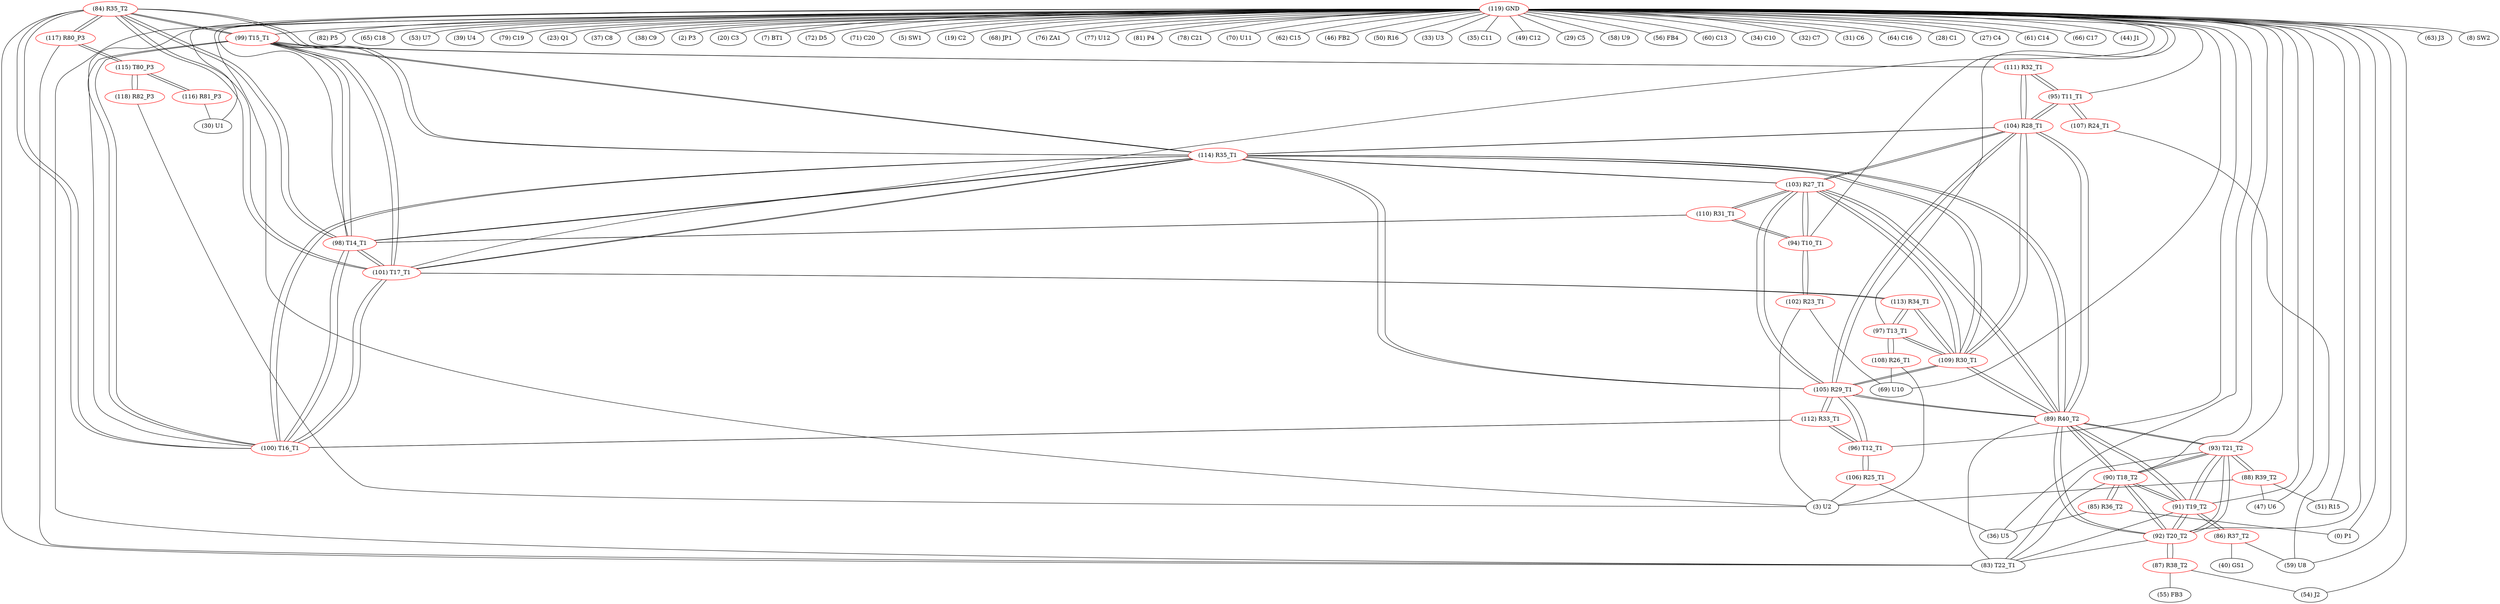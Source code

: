 graph {
	84 [label="(84) R35_T2" color=red]
	99 [label="(99) T15_T1"]
	100 [label="(100) T16_T1"]
	98 [label="(98) T14_T1"]
	101 [label="(101) T17_T1"]
	114 [label="(114) R35_T1"]
	117 [label="(117) R80_P3"]
	83 [label="(83) T22_T1"]
	85 [label="(85) R36_T2" color=red]
	36 [label="(36) U5"]
	0 [label="(0) P1"]
	90 [label="(90) T18_T2"]
	86 [label="(86) R37_T2" color=red]
	59 [label="(59) U8"]
	40 [label="(40) GS1"]
	91 [label="(91) T19_T2"]
	87 [label="(87) R38_T2" color=red]
	55 [label="(55) FB3"]
	54 [label="(54) J2"]
	92 [label="(92) T20_T2"]
	88 [label="(88) R39_T2" color=red]
	47 [label="(47) U6"]
	51 [label="(51) R15"]
	3 [label="(3) U2"]
	93 [label="(93) T21_T2"]
	89 [label="(89) R40_T2" color=red]
	91 [label="(91) T19_T2"]
	92 [label="(92) T20_T2"]
	93 [label="(93) T21_T2"]
	83 [label="(83) T22_T1"]
	90 [label="(90) T18_T2"]
	105 [label="(105) R29_T1"]
	104 [label="(104) R28_T1"]
	109 [label="(109) R30_T1"]
	103 [label="(103) R27_T1"]
	114 [label="(114) R35_T1"]
	90 [label="(90) T18_T2" color=red]
	91 [label="(91) T19_T2"]
	92 [label="(92) T20_T2"]
	93 [label="(93) T21_T2"]
	83 [label="(83) T22_T1"]
	89 [label="(89) R40_T2"]
	85 [label="(85) R36_T2"]
	91 [label="(91) T19_T2" color=red]
	92 [label="(92) T20_T2"]
	93 [label="(93) T21_T2"]
	83 [label="(83) T22_T1"]
	90 [label="(90) T18_T2"]
	89 [label="(89) R40_T2"]
	86 [label="(86) R37_T2"]
	92 [label="(92) T20_T2" color=red]
	91 [label="(91) T19_T2"]
	93 [label="(93) T21_T2"]
	83 [label="(83) T22_T1"]
	90 [label="(90) T18_T2"]
	89 [label="(89) R40_T2"]
	87 [label="(87) R38_T2"]
	93 [label="(93) T21_T2" color=red]
	91 [label="(91) T19_T2"]
	92 [label="(92) T20_T2"]
	83 [label="(83) T22_T1"]
	90 [label="(90) T18_T2"]
	89 [label="(89) R40_T2"]
	88 [label="(88) R39_T2"]
	94 [label="(94) T10_T1" color=red]
	102 [label="(102) R23_T1"]
	103 [label="(103) R27_T1"]
	110 [label="(110) R31_T1"]
	95 [label="(95) T11_T1" color=red]
	107 [label="(107) R24_T1"]
	111 [label="(111) R32_T1"]
	104 [label="(104) R28_T1"]
	96 [label="(96) T12_T1" color=red]
	112 [label="(112) R33_T1"]
	105 [label="(105) R29_T1"]
	106 [label="(106) R25_T1"]
	97 [label="(97) T13_T1" color=red]
	109 [label="(109) R30_T1"]
	113 [label="(113) R34_T1"]
	108 [label="(108) R26_T1"]
	98 [label="(98) T14_T1" color=red]
	99 [label="(99) T15_T1"]
	100 [label="(100) T16_T1"]
	101 [label="(101) T17_T1"]
	84 [label="(84) R35_T2"]
	114 [label="(114) R35_T1"]
	110 [label="(110) R31_T1"]
	99 [label="(99) T15_T1" color=red]
	100 [label="(100) T16_T1"]
	98 [label="(98) T14_T1"]
	101 [label="(101) T17_T1"]
	84 [label="(84) R35_T2"]
	114 [label="(114) R35_T1"]
	111 [label="(111) R32_T1"]
	100 [label="(100) T16_T1" color=red]
	99 [label="(99) T15_T1"]
	98 [label="(98) T14_T1"]
	101 [label="(101) T17_T1"]
	84 [label="(84) R35_T2"]
	114 [label="(114) R35_T1"]
	112 [label="(112) R33_T1"]
	101 [label="(101) T17_T1" color=red]
	99 [label="(99) T15_T1"]
	100 [label="(100) T16_T1"]
	98 [label="(98) T14_T1"]
	84 [label="(84) R35_T2"]
	114 [label="(114) R35_T1"]
	113 [label="(113) R34_T1"]
	102 [label="(102) R23_T1" color=red]
	3 [label="(3) U2"]
	69 [label="(69) U10"]
	94 [label="(94) T10_T1"]
	103 [label="(103) R27_T1" color=red]
	89 [label="(89) R40_T2"]
	105 [label="(105) R29_T1"]
	104 [label="(104) R28_T1"]
	109 [label="(109) R30_T1"]
	114 [label="(114) R35_T1"]
	94 [label="(94) T10_T1"]
	110 [label="(110) R31_T1"]
	104 [label="(104) R28_T1" color=red]
	89 [label="(89) R40_T2"]
	105 [label="(105) R29_T1"]
	109 [label="(109) R30_T1"]
	103 [label="(103) R27_T1"]
	114 [label="(114) R35_T1"]
	111 [label="(111) R32_T1"]
	95 [label="(95) T11_T1"]
	105 [label="(105) R29_T1" color=red]
	89 [label="(89) R40_T2"]
	104 [label="(104) R28_T1"]
	109 [label="(109) R30_T1"]
	103 [label="(103) R27_T1"]
	114 [label="(114) R35_T1"]
	112 [label="(112) R33_T1"]
	96 [label="(96) T12_T1"]
	106 [label="(106) R25_T1" color=red]
	3 [label="(3) U2"]
	36 [label="(36) U5"]
	96 [label="(96) T12_T1"]
	107 [label="(107) R24_T1" color=red]
	59 [label="(59) U8"]
	95 [label="(95) T11_T1"]
	108 [label="(108) R26_T1" color=red]
	3 [label="(3) U2"]
	69 [label="(69) U10"]
	97 [label="(97) T13_T1"]
	109 [label="(109) R30_T1" color=red]
	89 [label="(89) R40_T2"]
	105 [label="(105) R29_T1"]
	104 [label="(104) R28_T1"]
	103 [label="(103) R27_T1"]
	114 [label="(114) R35_T1"]
	113 [label="(113) R34_T1"]
	97 [label="(97) T13_T1"]
	110 [label="(110) R31_T1" color=red]
	103 [label="(103) R27_T1"]
	94 [label="(94) T10_T1"]
	98 [label="(98) T14_T1"]
	111 [label="(111) R32_T1" color=red]
	99 [label="(99) T15_T1"]
	95 [label="(95) T11_T1"]
	104 [label="(104) R28_T1"]
	112 [label="(112) R33_T1" color=red]
	100 [label="(100) T16_T1"]
	96 [label="(96) T12_T1"]
	105 [label="(105) R29_T1"]
	113 [label="(113) R34_T1" color=red]
	101 [label="(101) T17_T1"]
	109 [label="(109) R30_T1"]
	97 [label="(97) T13_T1"]
	114 [label="(114) R35_T1" color=red]
	99 [label="(99) T15_T1"]
	100 [label="(100) T16_T1"]
	98 [label="(98) T14_T1"]
	101 [label="(101) T17_T1"]
	84 [label="(84) R35_T2"]
	89 [label="(89) R40_T2"]
	105 [label="(105) R29_T1"]
	104 [label="(104) R28_T1"]
	109 [label="(109) R30_T1"]
	103 [label="(103) R27_T1"]
	115 [label="(115) T80_P3" color=red]
	116 [label="(116) R81_P3"]
	118 [label="(118) R82_P3"]
	117 [label="(117) R80_P3"]
	116 [label="(116) R81_P3" color=red]
	30 [label="(30) U1"]
	115 [label="(115) T80_P3"]
	117 [label="(117) R80_P3" color=red]
	83 [label="(83) T22_T1"]
	84 [label="(84) R35_T2"]
	115 [label="(115) T80_P3"]
	118 [label="(118) R82_P3" color=red]
	3 [label="(3) U2"]
	115 [label="(115) T80_P3"]
	119 [label="(119) GND" color=red]
	63 [label="(63) J3"]
	8 [label="(8) SW2"]
	0 [label="(0) P1"]
	82 [label="(82) P5"]
	65 [label="(65) C18"]
	53 [label="(53) U7"]
	39 [label="(39) U4"]
	79 [label="(79) C19"]
	23 [label="(23) Q1"]
	37 [label="(37) C8"]
	38 [label="(38) C9"]
	69 [label="(69) U10"]
	36 [label="(36) U5"]
	2 [label="(2) P3"]
	3 [label="(3) U2"]
	20 [label="(20) C3"]
	7 [label="(7) BT1"]
	72 [label="(72) D5"]
	71 [label="(71) C20"]
	5 [label="(5) SW1"]
	19 [label="(19) C2"]
	68 [label="(68) JP1"]
	76 [label="(76) ZA1"]
	77 [label="(77) U12"]
	81 [label="(81) P4"]
	78 [label="(78) C21"]
	70 [label="(70) U11"]
	59 [label="(59) U8"]
	62 [label="(62) C15"]
	46 [label="(46) FB2"]
	50 [label="(50) R16"]
	51 [label="(51) R15"]
	33 [label="(33) U3"]
	35 [label="(35) C11"]
	49 [label="(49) C12"]
	29 [label="(29) C5"]
	58 [label="(58) U9"]
	56 [label="(56) FB4"]
	60 [label="(60) C13"]
	54 [label="(54) J2"]
	34 [label="(34) C10"]
	32 [label="(32) C7"]
	31 [label="(31) C6"]
	64 [label="(64) C16"]
	30 [label="(30) U1"]
	28 [label="(28) C1"]
	27 [label="(27) C4"]
	61 [label="(61) C14"]
	66 [label="(66) C17"]
	44 [label="(44) J1"]
	47 [label="(47) U6"]
	97 [label="(97) T13_T1"]
	90 [label="(90) T18_T2"]
	91 [label="(91) T19_T2"]
	96 [label="(96) T12_T1"]
	99 [label="(99) T15_T1"]
	98 [label="(98) T14_T1"]
	92 [label="(92) T20_T2"]
	93 [label="(93) T21_T2"]
	95 [label="(95) T11_T1"]
	94 [label="(94) T10_T1"]
	83 [label="(83) T22_T1"]
	100 [label="(100) T16_T1"]
	101 [label="(101) T17_T1"]
	84 -- 99
	84 -- 100
	84 -- 98
	84 -- 101
	84 -- 114
	84 -- 117
	84 -- 83
	85 -- 36
	85 -- 0
	85 -- 90
	86 -- 59
	86 -- 40
	86 -- 91
	87 -- 55
	87 -- 54
	87 -- 92
	88 -- 47
	88 -- 51
	88 -- 3
	88 -- 93
	89 -- 91
	89 -- 92
	89 -- 93
	89 -- 83
	89 -- 90
	89 -- 105
	89 -- 104
	89 -- 109
	89 -- 103
	89 -- 114
	90 -- 91
	90 -- 92
	90 -- 93
	90 -- 83
	90 -- 89
	90 -- 85
	91 -- 92
	91 -- 93
	91 -- 83
	91 -- 90
	91 -- 89
	91 -- 86
	92 -- 91
	92 -- 93
	92 -- 83
	92 -- 90
	92 -- 89
	92 -- 87
	93 -- 91
	93 -- 92
	93 -- 83
	93 -- 90
	93 -- 89
	93 -- 88
	94 -- 102
	94 -- 103
	94 -- 110
	95 -- 107
	95 -- 111
	95 -- 104
	96 -- 112
	96 -- 105
	96 -- 106
	97 -- 109
	97 -- 113
	97 -- 108
	98 -- 99
	98 -- 100
	98 -- 101
	98 -- 84
	98 -- 114
	98 -- 110
	99 -- 100
	99 -- 98
	99 -- 101
	99 -- 84
	99 -- 114
	99 -- 111
	100 -- 99
	100 -- 98
	100 -- 101
	100 -- 84
	100 -- 114
	100 -- 112
	101 -- 99
	101 -- 100
	101 -- 98
	101 -- 84
	101 -- 114
	101 -- 113
	102 -- 3
	102 -- 69
	102 -- 94
	103 -- 89
	103 -- 105
	103 -- 104
	103 -- 109
	103 -- 114
	103 -- 94
	103 -- 110
	104 -- 89
	104 -- 105
	104 -- 109
	104 -- 103
	104 -- 114
	104 -- 111
	104 -- 95
	105 -- 89
	105 -- 104
	105 -- 109
	105 -- 103
	105 -- 114
	105 -- 112
	105 -- 96
	106 -- 3
	106 -- 36
	106 -- 96
	107 -- 59
	107 -- 95
	108 -- 3
	108 -- 69
	108 -- 97
	109 -- 89
	109 -- 105
	109 -- 104
	109 -- 103
	109 -- 114
	109 -- 113
	109 -- 97
	110 -- 103
	110 -- 94
	110 -- 98
	111 -- 99
	111 -- 95
	111 -- 104
	112 -- 100
	112 -- 96
	112 -- 105
	113 -- 101
	113 -- 109
	113 -- 97
	114 -- 99
	114 -- 100
	114 -- 98
	114 -- 101
	114 -- 84
	114 -- 89
	114 -- 105
	114 -- 104
	114 -- 109
	114 -- 103
	115 -- 116
	115 -- 118
	115 -- 117
	116 -- 30
	116 -- 115
	117 -- 83
	117 -- 84
	117 -- 115
	118 -- 3
	118 -- 115
	119 -- 63
	119 -- 8
	119 -- 0
	119 -- 82
	119 -- 65
	119 -- 53
	119 -- 39
	119 -- 79
	119 -- 23
	119 -- 37
	119 -- 38
	119 -- 69
	119 -- 36
	119 -- 2
	119 -- 3
	119 -- 20
	119 -- 7
	119 -- 72
	119 -- 71
	119 -- 5
	119 -- 19
	119 -- 68
	119 -- 76
	119 -- 77
	119 -- 81
	119 -- 78
	119 -- 70
	119 -- 59
	119 -- 62
	119 -- 46
	119 -- 50
	119 -- 51
	119 -- 33
	119 -- 35
	119 -- 49
	119 -- 29
	119 -- 58
	119 -- 56
	119 -- 60
	119 -- 54
	119 -- 34
	119 -- 32
	119 -- 31
	119 -- 64
	119 -- 30
	119 -- 28
	119 -- 27
	119 -- 61
	119 -- 66
	119 -- 44
	119 -- 47
	119 -- 97
	119 -- 90
	119 -- 91
	119 -- 96
	119 -- 99
	119 -- 98
	119 -- 92
	119 -- 93
	119 -- 95
	119 -- 94
	119 -- 83
	119 -- 100
	119 -- 101
}